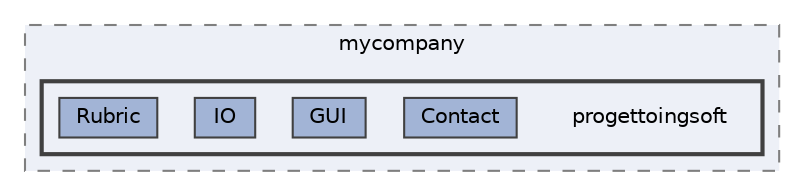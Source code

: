 digraph "src/main/java/com/mycompany/progettoingsoft"
{
 // LATEX_PDF_SIZE
  bgcolor="transparent";
  edge [fontname=Helvetica,fontsize=10,labelfontname=Helvetica,labelfontsize=10];
  node [fontname=Helvetica,fontsize=10,shape=box,height=0.2,width=0.4];
  compound=true
  subgraph clusterdir_03bee6b3039d5a37237e1644ecd275c7 {
    graph [ bgcolor="#edf0f7", pencolor="grey50", label="mycompany", fontname=Helvetica,fontsize=10 style="filled,dashed", URL="dir_03bee6b3039d5a37237e1644ecd275c7.html",tooltip=""]
  subgraph clusterdir_53161614afc3bc6c0660b473a51db68f {
    graph [ bgcolor="#edf0f7", pencolor="grey25", label="", fontname=Helvetica,fontsize=10 style="filled,bold", URL="dir_53161614afc3bc6c0660b473a51db68f.html",tooltip=""]
    dir_53161614afc3bc6c0660b473a51db68f [shape=plaintext, label="progettoingsoft"];
  dir_ea1100981f01d1d7ade0e3b0ba6cd567 [label="Contact", fillcolor="#a2b4d6", color="grey25", style="filled", URL="dir_ea1100981f01d1d7ade0e3b0ba6cd567.html",tooltip=""];
  dir_280188256c7da7fb8cac4b3ff1d4d346 [label="GUI", fillcolor="#a2b4d6", color="grey25", style="filled", URL="dir_280188256c7da7fb8cac4b3ff1d4d346.html",tooltip=""];
  dir_1b3236ee47cb40b0f46af9c03d92182a [label="IO", fillcolor="#a2b4d6", color="grey25", style="filled", URL="dir_1b3236ee47cb40b0f46af9c03d92182a.html",tooltip=""];
  dir_441d96292d486f3a23405dec411e1e7b [label="Rubric", fillcolor="#a2b4d6", color="grey25", style="filled", URL="dir_441d96292d486f3a23405dec411e1e7b.html",tooltip=""];
  }
  }
}
